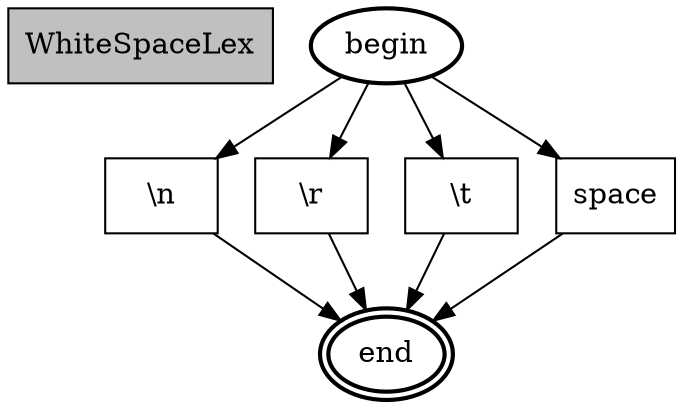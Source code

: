 digraph Lex {
    node [shape="box"]

    title [fillcolor=grey, style=filled, label="WhiteSpaceLex"]

    N [label="\\n"]
    R [label="\\r"]
    T [label="\\t"]
    S [label="space"]

    #WS [shape="box"]

    begin [style=bold, shape="ellipse"];
    end [peripheries=2,style=bold, shape="ellipse"];

    begin -> N -> end
    begin -> R -> end
    begin -> T -> end
    begin -> S -> end
}
